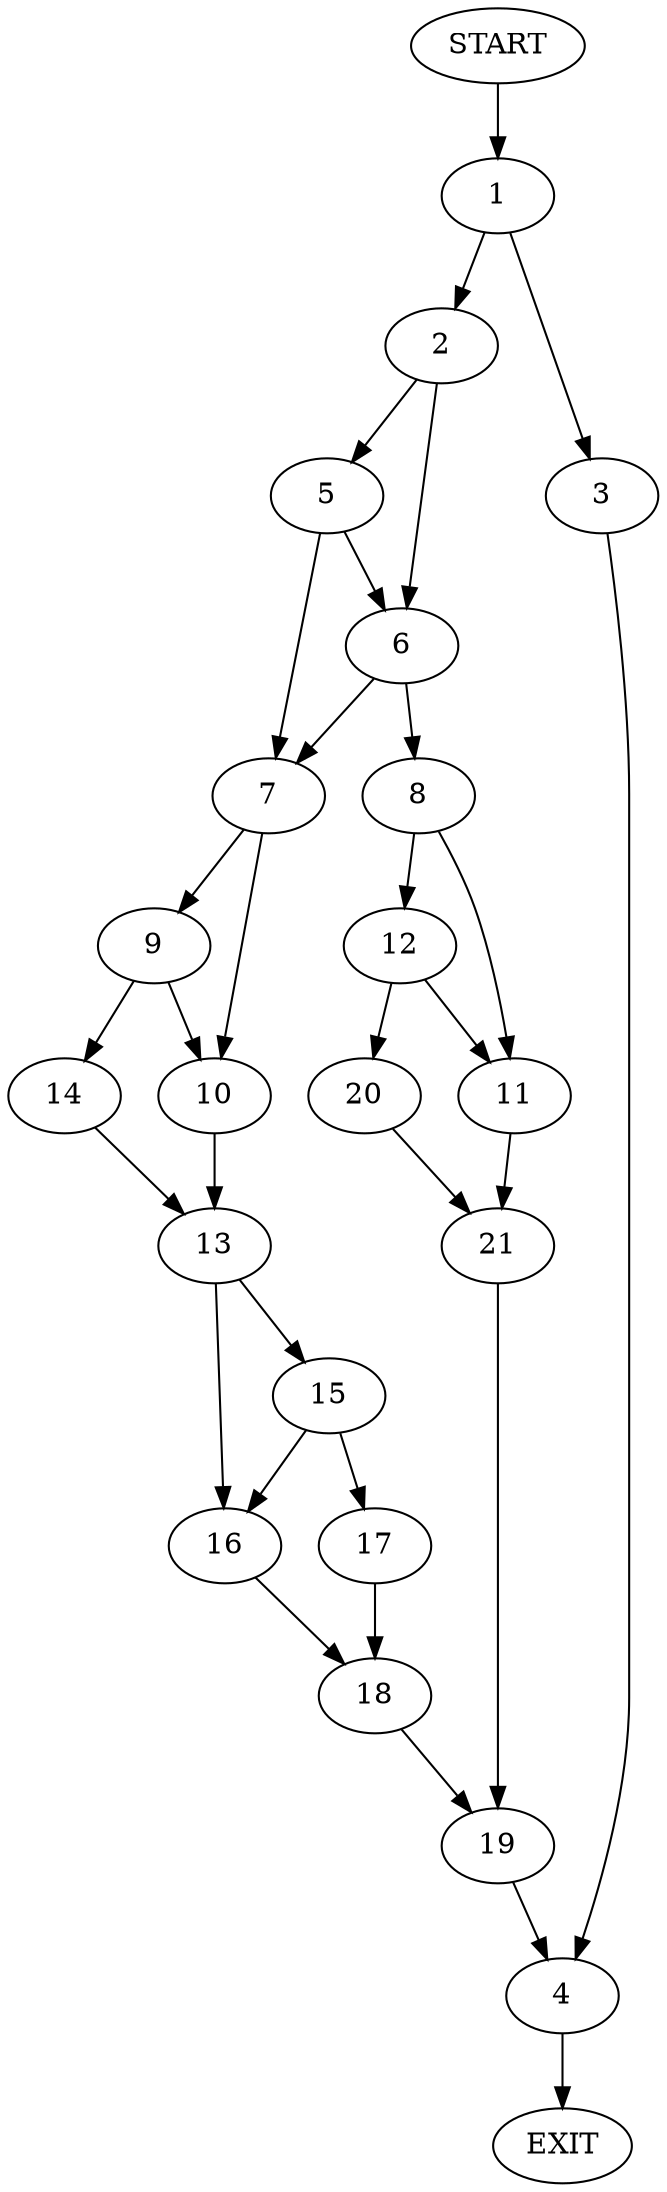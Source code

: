 digraph {
0 [label="START"]
22 [label="EXIT"]
0 -> 1
1 -> 2
1 -> 3
3 -> 4
2 -> 5
2 -> 6
5 -> 7
5 -> 6
6 -> 8
6 -> 7
7 -> 9
7 -> 10
8 -> 11
8 -> 12
10 -> 13
9 -> 14
9 -> 10
14 -> 13
13 -> 15
13 -> 16
15 -> 17
15 -> 16
16 -> 18
17 -> 18
18 -> 19
19 -> 4
12 -> 20
12 -> 11
11 -> 21
20 -> 21
21 -> 19
4 -> 22
}

